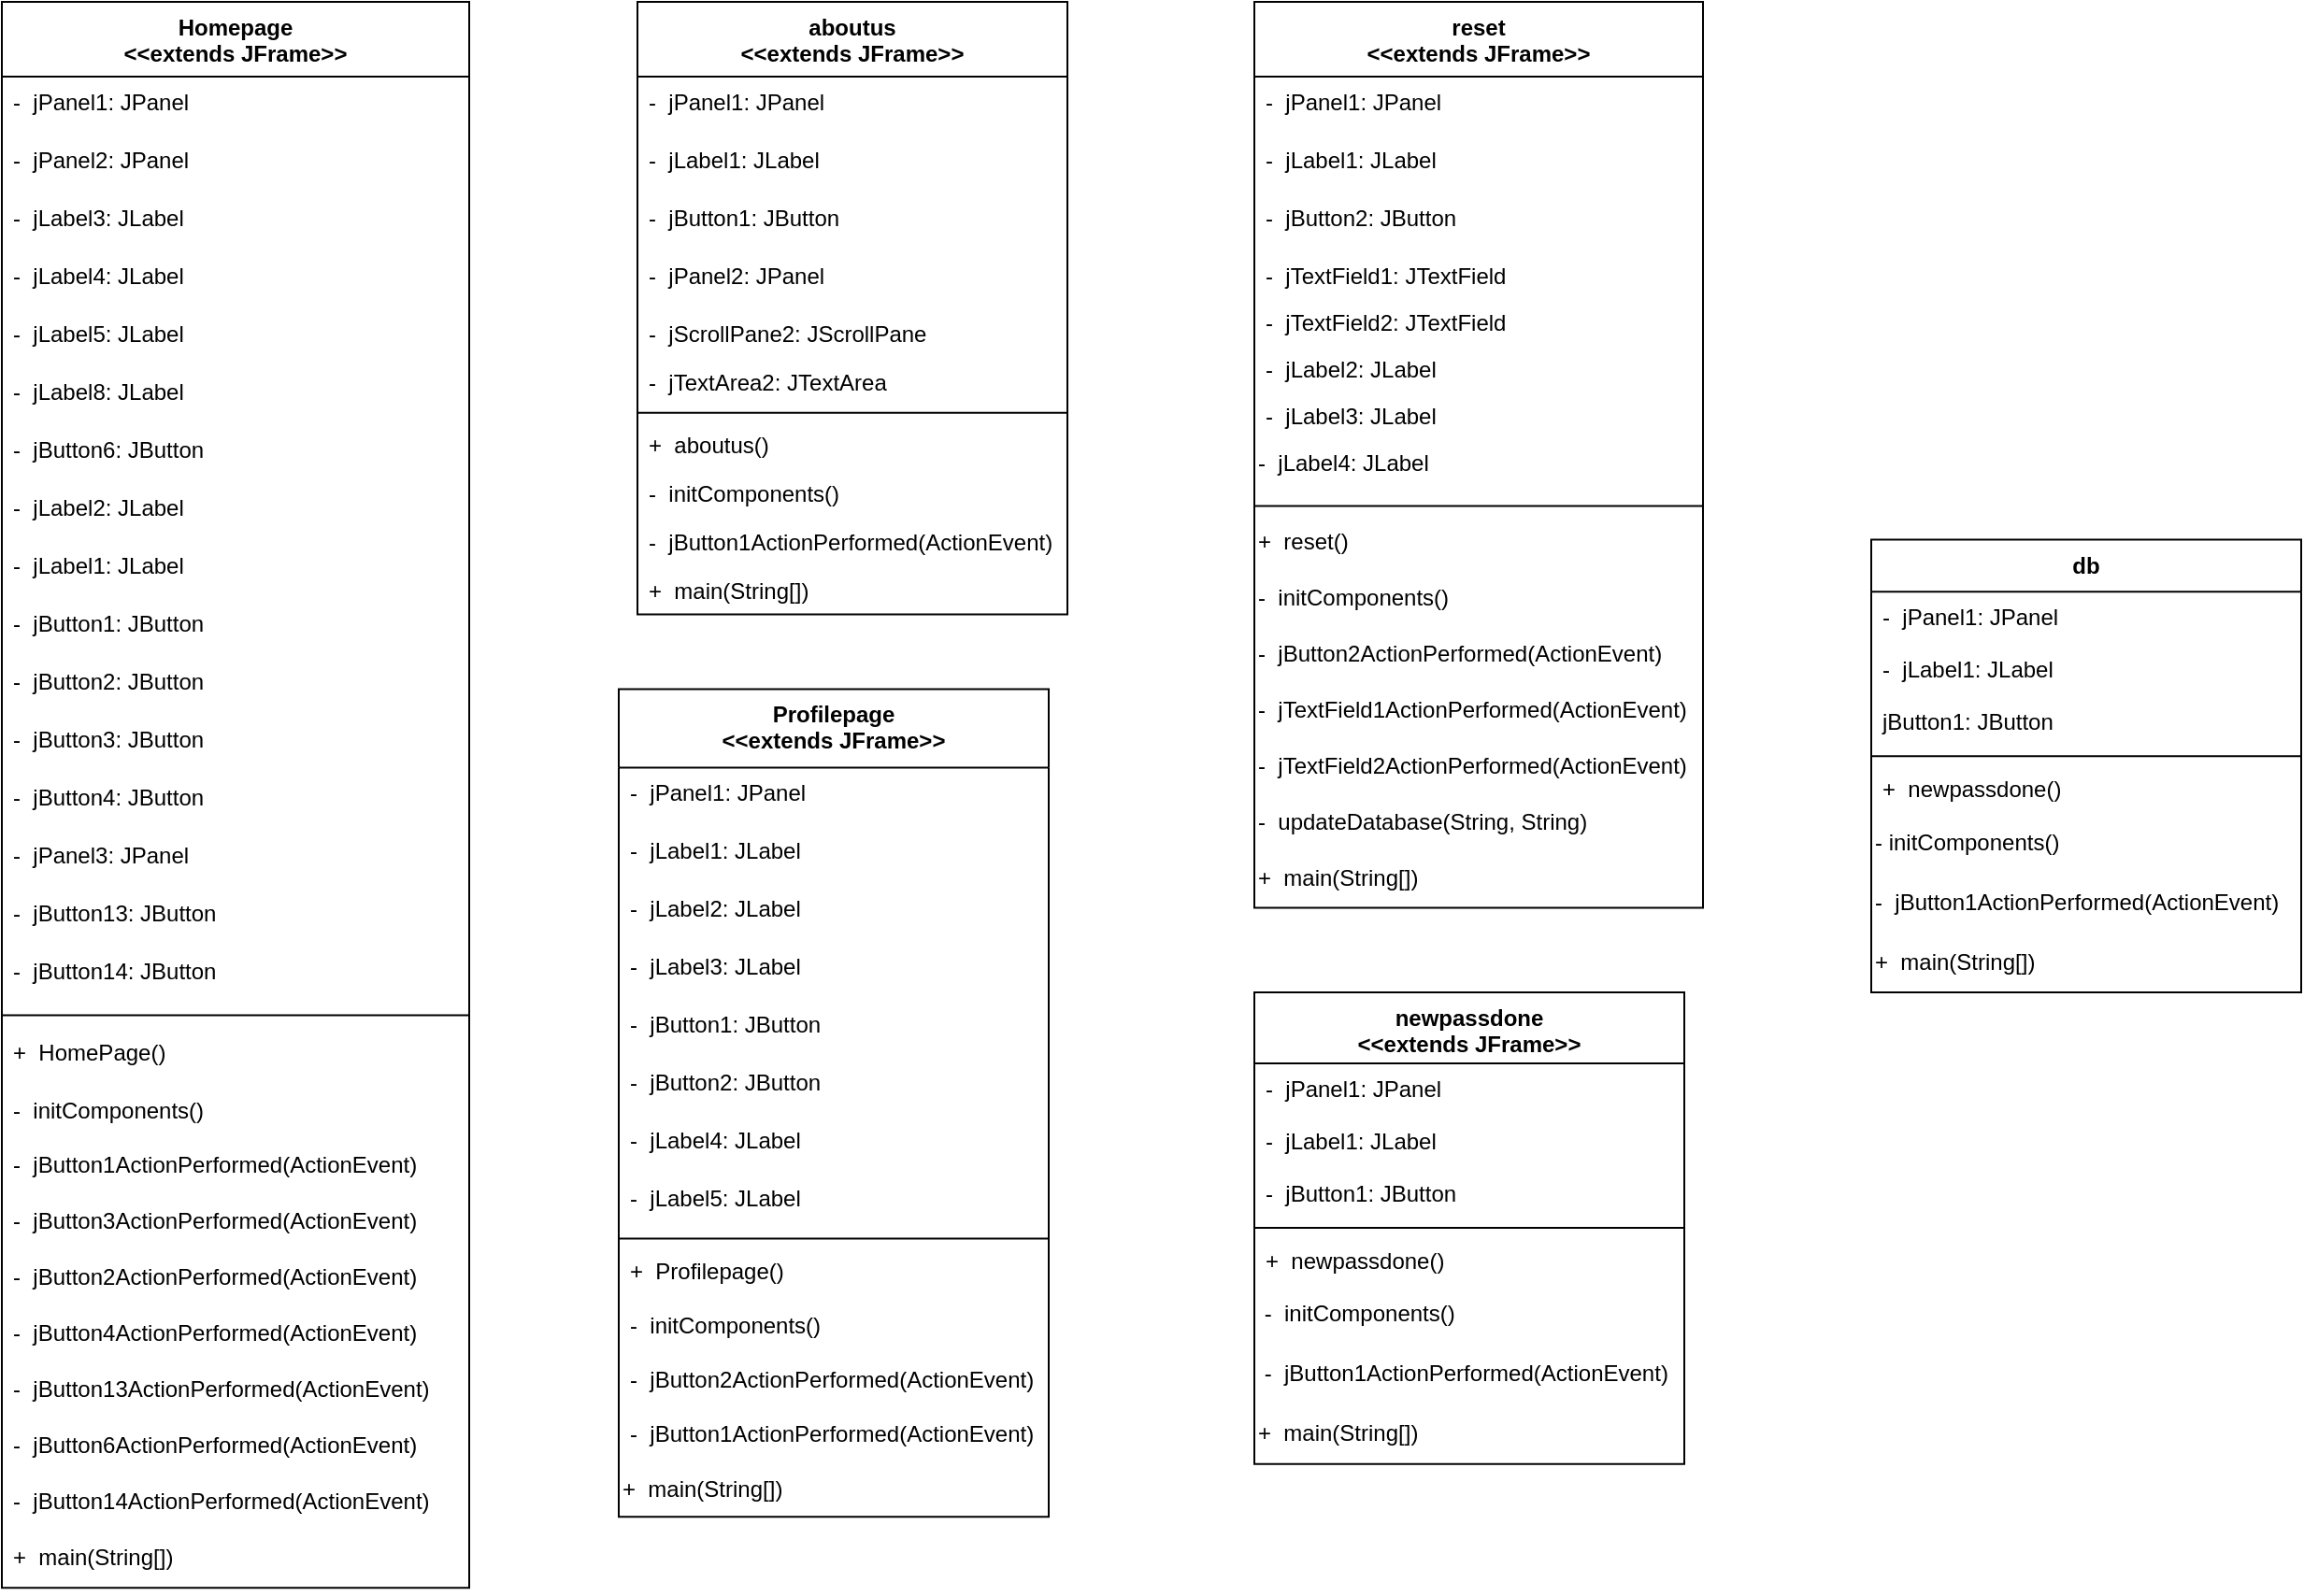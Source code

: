 <mxfile version="24.7.4">
  <diagram name="Page-1" id="XovYSc9VxgBBoyLTzxwy">
    <mxGraphModel dx="3098" dy="2405" grid="1" gridSize="10" guides="1" tooltips="1" connect="1" arrows="1" fold="1" page="1" pageScale="1" pageWidth="850" pageHeight="1100" math="0" shadow="0">
      <root>
        <mxCell id="0" />
        <mxCell id="1" parent="0" />
        <mxCell id="QE4EvPiiiCpDDDPfgIJF-1" value="aboutus&#xa;&lt;&lt;extends JFrame&gt;&gt;&#xa;" style="swimlane;fontStyle=1;align=center;verticalAlign=top;childLayout=stackLayout;horizontal=1;startSize=40;horizontalStack=0;resizeParent=1;resizeParentMax=0;resizeLast=0;collapsible=0;marginBottom=0;" vertex="1" parent="1">
          <mxGeometry x="-390" y="-190" width="230" height="327.74" as="geometry" />
        </mxCell>
        <mxCell id="QE4EvPiiiCpDDDPfgIJF-2" value="-  jPanel1: JPanel" style="text;strokeColor=none;fillColor=none;align=left;verticalAlign=top;spacingLeft=4;spacingRight=4;overflow=hidden;rotatable=0;points=[[0,0.5],[1,0.5]];portConstraint=eastwest;" vertex="1" parent="QE4EvPiiiCpDDDPfgIJF-1">
          <mxGeometry y="40" width="230" height="31" as="geometry" />
        </mxCell>
        <mxCell id="QE4EvPiiiCpDDDPfgIJF-3" value="-  jLabel1: JLabel" style="text;strokeColor=none;fillColor=none;align=left;verticalAlign=top;spacingLeft=4;spacingRight=4;overflow=hidden;rotatable=0;points=[[0,0.5],[1,0.5]];portConstraint=eastwest;" vertex="1" parent="QE4EvPiiiCpDDDPfgIJF-1">
          <mxGeometry y="71" width="230" height="31" as="geometry" />
        </mxCell>
        <mxCell id="QE4EvPiiiCpDDDPfgIJF-4" value="-  jButton1: JButton" style="text;strokeColor=none;fillColor=none;align=left;verticalAlign=top;spacingLeft=4;spacingRight=4;overflow=hidden;rotatable=0;points=[[0,0.5],[1,0.5]];portConstraint=eastwest;" vertex="1" parent="QE4EvPiiiCpDDDPfgIJF-1">
          <mxGeometry y="102" width="230" height="31" as="geometry" />
        </mxCell>
        <mxCell id="QE4EvPiiiCpDDDPfgIJF-5" value="-  jPanel2: JPanel" style="text;strokeColor=none;fillColor=none;align=left;verticalAlign=top;spacingLeft=4;spacingRight=4;overflow=hidden;rotatable=0;points=[[0,0.5],[1,0.5]];portConstraint=eastwest;" vertex="1" parent="QE4EvPiiiCpDDDPfgIJF-1">
          <mxGeometry y="133" width="230" height="31" as="geometry" />
        </mxCell>
        <mxCell id="QE4EvPiiiCpDDDPfgIJF-6" value="-  jScrollPane2: JScrollPane" style="text;strokeColor=none;fillColor=none;align=left;verticalAlign=top;spacingLeft=4;spacingRight=4;overflow=hidden;rotatable=0;points=[[0,0.5],[1,0.5]];portConstraint=eastwest;" vertex="1" parent="QE4EvPiiiCpDDDPfgIJF-1">
          <mxGeometry y="164" width="230" height="26" as="geometry" />
        </mxCell>
        <mxCell id="QE4EvPiiiCpDDDPfgIJF-7" value="-  jTextArea2: JTextArea" style="text;strokeColor=none;fillColor=none;align=left;verticalAlign=top;spacingLeft=4;spacingRight=4;overflow=hidden;rotatable=0;points=[[0,0.5],[1,0.5]];portConstraint=eastwest;" vertex="1" parent="QE4EvPiiiCpDDDPfgIJF-1">
          <mxGeometry y="190" width="230" height="26" as="geometry" />
        </mxCell>
        <mxCell id="QE4EvPiiiCpDDDPfgIJF-8" style="line;strokeWidth=1;fillColor=none;align=left;verticalAlign=middle;spacingTop=-1;spacingLeft=3;spacingRight=3;rotatable=0;labelPosition=right;points=[];portConstraint=eastwest;strokeColor=inherit;" vertex="1" parent="QE4EvPiiiCpDDDPfgIJF-1">
          <mxGeometry y="216" width="230" height="7.74" as="geometry" />
        </mxCell>
        <mxCell id="QE4EvPiiiCpDDDPfgIJF-9" value="+  aboutus()" style="text;strokeColor=none;fillColor=none;align=left;verticalAlign=top;spacingLeft=4;spacingRight=4;overflow=hidden;rotatable=0;points=[[0,0.5],[1,0.5]];portConstraint=eastwest;" vertex="1" parent="QE4EvPiiiCpDDDPfgIJF-1">
          <mxGeometry y="223.74" width="230" height="26" as="geometry" />
        </mxCell>
        <mxCell id="QE4EvPiiiCpDDDPfgIJF-10" value="-  initComponents()" style="text;strokeColor=none;fillColor=none;align=left;verticalAlign=top;spacingLeft=4;spacingRight=4;overflow=hidden;rotatable=0;points=[[0,0.5],[1,0.5]];portConstraint=eastwest;" vertex="1" parent="QE4EvPiiiCpDDDPfgIJF-1">
          <mxGeometry y="249.74" width="230" height="26" as="geometry" />
        </mxCell>
        <mxCell id="QE4EvPiiiCpDDDPfgIJF-11" value="-  jButton1ActionPerformed(ActionEvent)" style="text;strokeColor=none;fillColor=none;align=left;verticalAlign=top;spacingLeft=4;spacingRight=4;overflow=hidden;rotatable=0;points=[[0,0.5],[1,0.5]];portConstraint=eastwest;" vertex="1" parent="QE4EvPiiiCpDDDPfgIJF-1">
          <mxGeometry y="275.74" width="230" height="26" as="geometry" />
        </mxCell>
        <mxCell id="QE4EvPiiiCpDDDPfgIJF-12" value="+  main(String[])" style="text;strokeColor=none;fillColor=none;align=left;verticalAlign=top;spacingLeft=4;spacingRight=4;overflow=hidden;rotatable=0;points=[[0,0.5],[1,0.5]];portConstraint=eastwest;" vertex="1" parent="QE4EvPiiiCpDDDPfgIJF-1">
          <mxGeometry y="301.74" width="230" height="26" as="geometry" />
        </mxCell>
        <mxCell id="QE4EvPiiiCpDDDPfgIJF-13" value="Homepage&#xa;&lt;&lt;extends JFrame&gt;&gt;&#xa;" style="swimlane;fontStyle=1;align=center;verticalAlign=top;childLayout=stackLayout;horizontal=1;startSize=40;horizontalStack=0;resizeParent=1;resizeParentMax=0;resizeLast=0;collapsible=0;marginBottom=0;" vertex="1" parent="1">
          <mxGeometry x="-730" y="-190" width="250" height="848.6" as="geometry" />
        </mxCell>
        <mxCell id="QE4EvPiiiCpDDDPfgIJF-14" value="-  jPanel1: JPanel" style="text;strokeColor=none;fillColor=none;align=left;verticalAlign=top;spacingLeft=4;spacingRight=4;overflow=hidden;rotatable=0;points=[[0,0.5],[1,0.5]];portConstraint=eastwest;" vertex="1" parent="QE4EvPiiiCpDDDPfgIJF-13">
          <mxGeometry y="40" width="250" height="31" as="geometry" />
        </mxCell>
        <mxCell id="QE4EvPiiiCpDDDPfgIJF-15" value="-  jPanel2: JPanel" style="text;strokeColor=none;fillColor=none;align=left;verticalAlign=top;spacingLeft=4;spacingRight=4;overflow=hidden;rotatable=0;points=[[0,0.5],[1,0.5]];portConstraint=eastwest;" vertex="1" parent="QE4EvPiiiCpDDDPfgIJF-13">
          <mxGeometry y="71" width="250" height="31" as="geometry" />
        </mxCell>
        <mxCell id="QE4EvPiiiCpDDDPfgIJF-16" value="-  jLabel3: JLabel" style="text;strokeColor=none;fillColor=none;align=left;verticalAlign=top;spacingLeft=4;spacingRight=4;overflow=hidden;rotatable=0;points=[[0,0.5],[1,0.5]];portConstraint=eastwest;" vertex="1" parent="QE4EvPiiiCpDDDPfgIJF-13">
          <mxGeometry y="102" width="250" height="31" as="geometry" />
        </mxCell>
        <mxCell id="QE4EvPiiiCpDDDPfgIJF-17" value="-  jLabel4: JLabel" style="text;strokeColor=none;fillColor=none;align=left;verticalAlign=top;spacingLeft=4;spacingRight=4;overflow=hidden;rotatable=0;points=[[0,0.5],[1,0.5]];portConstraint=eastwest;" vertex="1" parent="QE4EvPiiiCpDDDPfgIJF-13">
          <mxGeometry y="133" width="250" height="31" as="geometry" />
        </mxCell>
        <mxCell id="QE4EvPiiiCpDDDPfgIJF-18" value="-  jLabel5: JLabel" style="text;strokeColor=none;fillColor=none;align=left;verticalAlign=top;spacingLeft=4;spacingRight=4;overflow=hidden;rotatable=0;points=[[0,0.5],[1,0.5]];portConstraint=eastwest;" vertex="1" parent="QE4EvPiiiCpDDDPfgIJF-13">
          <mxGeometry y="164" width="250" height="31" as="geometry" />
        </mxCell>
        <mxCell id="QE4EvPiiiCpDDDPfgIJF-19" value="-  jLabel8: JLabel" style="text;strokeColor=none;fillColor=none;align=left;verticalAlign=top;spacingLeft=4;spacingRight=4;overflow=hidden;rotatable=0;points=[[0,0.5],[1,0.5]];portConstraint=eastwest;" vertex="1" parent="QE4EvPiiiCpDDDPfgIJF-13">
          <mxGeometry y="195" width="250" height="31" as="geometry" />
        </mxCell>
        <mxCell id="QE4EvPiiiCpDDDPfgIJF-20" value="-  jButton6: JButton" style="text;strokeColor=none;fillColor=none;align=left;verticalAlign=top;spacingLeft=4;spacingRight=4;overflow=hidden;rotatable=0;points=[[0,0.5],[1,0.5]];portConstraint=eastwest;" vertex="1" parent="QE4EvPiiiCpDDDPfgIJF-13">
          <mxGeometry y="226" width="250" height="31" as="geometry" />
        </mxCell>
        <mxCell id="QE4EvPiiiCpDDDPfgIJF-21" value="-  jLabel2: JLabel" style="text;strokeColor=none;fillColor=none;align=left;verticalAlign=top;spacingLeft=4;spacingRight=4;overflow=hidden;rotatable=0;points=[[0,0.5],[1,0.5]];portConstraint=eastwest;" vertex="1" parent="QE4EvPiiiCpDDDPfgIJF-13">
          <mxGeometry y="257" width="250" height="31" as="geometry" />
        </mxCell>
        <mxCell id="QE4EvPiiiCpDDDPfgIJF-22" value="-  jLabel1: JLabel" style="text;strokeColor=none;fillColor=none;align=left;verticalAlign=top;spacingLeft=4;spacingRight=4;overflow=hidden;rotatable=0;points=[[0,0.5],[1,0.5]];portConstraint=eastwest;" vertex="1" parent="QE4EvPiiiCpDDDPfgIJF-13">
          <mxGeometry y="288" width="250" height="31" as="geometry" />
        </mxCell>
        <mxCell id="QE4EvPiiiCpDDDPfgIJF-23" value="-  jButton1: JButton" style="text;strokeColor=none;fillColor=none;align=left;verticalAlign=top;spacingLeft=4;spacingRight=4;overflow=hidden;rotatable=0;points=[[0,0.5],[1,0.5]];portConstraint=eastwest;" vertex="1" parent="QE4EvPiiiCpDDDPfgIJF-13">
          <mxGeometry y="319" width="250" height="31" as="geometry" />
        </mxCell>
        <mxCell id="QE4EvPiiiCpDDDPfgIJF-24" value="-  jButton2: JButton" style="text;strokeColor=none;fillColor=none;align=left;verticalAlign=top;spacingLeft=4;spacingRight=4;overflow=hidden;rotatable=0;points=[[0,0.5],[1,0.5]];portConstraint=eastwest;" vertex="1" parent="QE4EvPiiiCpDDDPfgIJF-13">
          <mxGeometry y="350" width="250" height="31" as="geometry" />
        </mxCell>
        <mxCell id="QE4EvPiiiCpDDDPfgIJF-25" value="-  jButton3: JButton" style="text;strokeColor=none;fillColor=none;align=left;verticalAlign=top;spacingLeft=4;spacingRight=4;overflow=hidden;rotatable=0;points=[[0,0.5],[1,0.5]];portConstraint=eastwest;" vertex="1" parent="QE4EvPiiiCpDDDPfgIJF-13">
          <mxGeometry y="381" width="250" height="31" as="geometry" />
        </mxCell>
        <mxCell id="QE4EvPiiiCpDDDPfgIJF-26" value="-  jButton4: JButton" style="text;strokeColor=none;fillColor=none;align=left;verticalAlign=top;spacingLeft=4;spacingRight=4;overflow=hidden;rotatable=0;points=[[0,0.5],[1,0.5]];portConstraint=eastwest;" vertex="1" parent="QE4EvPiiiCpDDDPfgIJF-13">
          <mxGeometry y="412" width="250" height="31" as="geometry" />
        </mxCell>
        <mxCell id="QE4EvPiiiCpDDDPfgIJF-27" value="-  jPanel3: JPanel" style="text;strokeColor=none;fillColor=none;align=left;verticalAlign=top;spacingLeft=4;spacingRight=4;overflow=hidden;rotatable=0;points=[[0,0.5],[1,0.5]];portConstraint=eastwest;" vertex="1" parent="QE4EvPiiiCpDDDPfgIJF-13">
          <mxGeometry y="443" width="250" height="31" as="geometry" />
        </mxCell>
        <mxCell id="QE4EvPiiiCpDDDPfgIJF-28" value="-  jButton13: JButton" style="text;strokeColor=none;fillColor=none;align=left;verticalAlign=top;spacingLeft=4;spacingRight=4;overflow=hidden;rotatable=0;points=[[0,0.5],[1,0.5]];portConstraint=eastwest;" vertex="1" parent="QE4EvPiiiCpDDDPfgIJF-13">
          <mxGeometry y="474" width="250" height="31" as="geometry" />
        </mxCell>
        <mxCell id="QE4EvPiiiCpDDDPfgIJF-29" value="-  jButton14: JButton" style="text;strokeColor=none;fillColor=none;align=left;verticalAlign=top;spacingLeft=4;spacingRight=4;overflow=hidden;rotatable=0;points=[[0,0.5],[1,0.5]];portConstraint=eastwest;" vertex="1" parent="QE4EvPiiiCpDDDPfgIJF-13">
          <mxGeometry y="505" width="250" height="31" as="geometry" />
        </mxCell>
        <mxCell id="QE4EvPiiiCpDDDPfgIJF-30" style="line;strokeWidth=1;fillColor=none;align=left;verticalAlign=middle;spacingTop=-1;spacingLeft=3;spacingRight=3;rotatable=0;labelPosition=right;points=[];portConstraint=eastwest;strokeColor=inherit;" vertex="1" parent="QE4EvPiiiCpDDDPfgIJF-13">
          <mxGeometry y="536" width="250" height="12.6" as="geometry" />
        </mxCell>
        <mxCell id="QE4EvPiiiCpDDDPfgIJF-31" value="+  HomePage()" style="text;strokeColor=none;fillColor=none;align=left;verticalAlign=top;spacingLeft=4;spacingRight=4;overflow=hidden;rotatable=0;points=[[0,0.5],[1,0.5]];portConstraint=eastwest;" vertex="1" parent="QE4EvPiiiCpDDDPfgIJF-13">
          <mxGeometry y="548.6" width="250" height="31" as="geometry" />
        </mxCell>
        <mxCell id="QE4EvPiiiCpDDDPfgIJF-32" value="-  initComponents()" style="text;strokeColor=none;fillColor=none;align=left;verticalAlign=top;spacingLeft=4;spacingRight=4;overflow=hidden;rotatable=0;points=[[0,0.5],[1,0.5]];portConstraint=eastwest;" vertex="1" parent="QE4EvPiiiCpDDDPfgIJF-13">
          <mxGeometry y="579.6" width="250" height="29" as="geometry" />
        </mxCell>
        <mxCell id="QE4EvPiiiCpDDDPfgIJF-33" value="-  jButton1ActionPerformed(ActionEvent)" style="text;strokeColor=none;fillColor=none;align=left;verticalAlign=top;spacingLeft=4;spacingRight=4;overflow=hidden;rotatable=0;points=[[0,0.5],[1,0.5]];portConstraint=eastwest;" vertex="1" parent="QE4EvPiiiCpDDDPfgIJF-13">
          <mxGeometry y="608.6" width="250" height="30" as="geometry" />
        </mxCell>
        <mxCell id="QE4EvPiiiCpDDDPfgIJF-34" value="-  jButton3ActionPerformed(ActionEvent)" style="text;strokeColor=none;fillColor=none;align=left;verticalAlign=top;spacingLeft=4;spacingRight=4;overflow=hidden;rotatable=0;points=[[0,0.5],[1,0.5]];portConstraint=eastwest;" vertex="1" parent="QE4EvPiiiCpDDDPfgIJF-13">
          <mxGeometry y="638.6" width="250" height="30" as="geometry" />
        </mxCell>
        <mxCell id="QE4EvPiiiCpDDDPfgIJF-35" value="-  jButton2ActionPerformed(ActionEvent)" style="text;strokeColor=none;fillColor=none;align=left;verticalAlign=top;spacingLeft=4;spacingRight=4;overflow=hidden;rotatable=0;points=[[0,0.5],[1,0.5]];portConstraint=eastwest;" vertex="1" parent="QE4EvPiiiCpDDDPfgIJF-13">
          <mxGeometry y="668.6" width="250" height="30" as="geometry" />
        </mxCell>
        <mxCell id="QE4EvPiiiCpDDDPfgIJF-36" value="-  jButton4ActionPerformed(ActionEvent)" style="text;strokeColor=none;fillColor=none;align=left;verticalAlign=top;spacingLeft=4;spacingRight=4;overflow=hidden;rotatable=0;points=[[0,0.5],[1,0.5]];portConstraint=eastwest;" vertex="1" parent="QE4EvPiiiCpDDDPfgIJF-13">
          <mxGeometry y="698.6" width="250" height="30" as="geometry" />
        </mxCell>
        <mxCell id="QE4EvPiiiCpDDDPfgIJF-37" value="-  jButton13ActionPerformed(ActionEvent)" style="text;strokeColor=none;fillColor=none;align=left;verticalAlign=top;spacingLeft=4;spacingRight=4;overflow=hidden;rotatable=0;points=[[0,0.5],[1,0.5]];portConstraint=eastwest;" vertex="1" parent="QE4EvPiiiCpDDDPfgIJF-13">
          <mxGeometry y="728.6" width="250" height="30" as="geometry" />
        </mxCell>
        <mxCell id="QE4EvPiiiCpDDDPfgIJF-38" value="-  jButton6ActionPerformed(ActionEvent)" style="text;strokeColor=none;fillColor=none;align=left;verticalAlign=top;spacingLeft=4;spacingRight=4;overflow=hidden;rotatable=0;points=[[0,0.5],[1,0.5]];portConstraint=eastwest;" vertex="1" parent="QE4EvPiiiCpDDDPfgIJF-13">
          <mxGeometry y="758.6" width="250" height="30" as="geometry" />
        </mxCell>
        <mxCell id="QE4EvPiiiCpDDDPfgIJF-39" value="-  jButton14ActionPerformed(ActionEvent)" style="text;strokeColor=none;fillColor=none;align=left;verticalAlign=top;spacingLeft=4;spacingRight=4;overflow=hidden;rotatable=0;points=[[0,0.5],[1,0.5]];portConstraint=eastwest;" vertex="1" parent="QE4EvPiiiCpDDDPfgIJF-13">
          <mxGeometry y="788.6" width="250" height="30" as="geometry" />
        </mxCell>
        <mxCell id="QE4EvPiiiCpDDDPfgIJF-40" value="+  main(String[])" style="text;strokeColor=none;fillColor=none;align=left;verticalAlign=top;spacingLeft=4;spacingRight=4;overflow=hidden;rotatable=0;points=[[0,0.5],[1,0.5]];portConstraint=eastwest;" vertex="1" parent="QE4EvPiiiCpDDDPfgIJF-13">
          <mxGeometry y="818.6" width="250" height="30" as="geometry" />
        </mxCell>
        <mxCell id="QE4EvPiiiCpDDDPfgIJF-41" value="Profilepage&#xa;&lt;&lt;extends JFrame&gt;&gt;&#xa;&#xa;" style="swimlane;fontStyle=1;align=center;verticalAlign=top;childLayout=stackLayout;horizontal=1;startSize=42;horizontalStack=0;resizeParent=1;resizeParentMax=0;resizeLast=0;collapsible=0;marginBottom=0;" vertex="1" parent="1">
          <mxGeometry x="-400" y="177.74" width="230" height="442.85" as="geometry" />
        </mxCell>
        <mxCell id="QE4EvPiiiCpDDDPfgIJF-42" value="-  jPanel1: JPanel" style="text;strokeColor=none;fillColor=none;align=left;verticalAlign=top;spacingLeft=4;spacingRight=4;overflow=hidden;rotatable=0;points=[[0,0.5],[1,0.5]];portConstraint=eastwest;" vertex="1" parent="QE4EvPiiiCpDDDPfgIJF-41">
          <mxGeometry y="42" width="230" height="31" as="geometry" />
        </mxCell>
        <mxCell id="QE4EvPiiiCpDDDPfgIJF-43" value="-  jLabel1: JLabel" style="text;strokeColor=none;fillColor=none;align=left;verticalAlign=top;spacingLeft=4;spacingRight=4;overflow=hidden;rotatable=0;points=[[0,0.5],[1,0.5]];portConstraint=eastwest;" vertex="1" parent="QE4EvPiiiCpDDDPfgIJF-41">
          <mxGeometry y="73" width="230" height="31" as="geometry" />
        </mxCell>
        <mxCell id="QE4EvPiiiCpDDDPfgIJF-44" value="-  jLabel2: JLabel" style="text;strokeColor=none;fillColor=none;align=left;verticalAlign=top;spacingLeft=4;spacingRight=4;overflow=hidden;rotatable=0;points=[[0,0.5],[1,0.5]];portConstraint=eastwest;" vertex="1" parent="QE4EvPiiiCpDDDPfgIJF-41">
          <mxGeometry y="104" width="230" height="31" as="geometry" />
        </mxCell>
        <mxCell id="QE4EvPiiiCpDDDPfgIJF-45" value="-  jLabel3: JLabel" style="text;strokeColor=none;fillColor=none;align=left;verticalAlign=top;spacingLeft=4;spacingRight=4;overflow=hidden;rotatable=0;points=[[0,0.5],[1,0.5]];portConstraint=eastwest;" vertex="1" parent="QE4EvPiiiCpDDDPfgIJF-41">
          <mxGeometry y="135" width="230" height="31" as="geometry" />
        </mxCell>
        <mxCell id="QE4EvPiiiCpDDDPfgIJF-46" value="-  jButton1: JButton" style="text;strokeColor=none;fillColor=none;align=left;verticalAlign=top;spacingLeft=4;spacingRight=4;overflow=hidden;rotatable=0;points=[[0,0.5],[1,0.5]];portConstraint=eastwest;" vertex="1" parent="QE4EvPiiiCpDDDPfgIJF-41">
          <mxGeometry y="166" width="230" height="31" as="geometry" />
        </mxCell>
        <mxCell id="QE4EvPiiiCpDDDPfgIJF-47" value="-  jButton2: JButton" style="text;strokeColor=none;fillColor=none;align=left;verticalAlign=top;spacingLeft=4;spacingRight=4;overflow=hidden;rotatable=0;points=[[0,0.5],[1,0.5]];portConstraint=eastwest;" vertex="1" parent="QE4EvPiiiCpDDDPfgIJF-41">
          <mxGeometry y="197" width="230" height="31" as="geometry" />
        </mxCell>
        <mxCell id="QE4EvPiiiCpDDDPfgIJF-48" value="-  jLabel4: JLabel" style="text;strokeColor=none;fillColor=none;align=left;verticalAlign=top;spacingLeft=4;spacingRight=4;overflow=hidden;rotatable=0;points=[[0,0.5],[1,0.5]];portConstraint=eastwest;" vertex="1" parent="QE4EvPiiiCpDDDPfgIJF-41">
          <mxGeometry y="228" width="230" height="31" as="geometry" />
        </mxCell>
        <mxCell id="QE4EvPiiiCpDDDPfgIJF-49" value="-  jLabel5: JLabel" style="text;strokeColor=none;fillColor=none;align=left;verticalAlign=top;spacingLeft=4;spacingRight=4;overflow=hidden;rotatable=0;points=[[0,0.5],[1,0.5]];portConstraint=eastwest;" vertex="1" parent="QE4EvPiiiCpDDDPfgIJF-41">
          <mxGeometry y="259" width="230" height="31" as="geometry" />
        </mxCell>
        <mxCell id="QE4EvPiiiCpDDDPfgIJF-50" style="line;strokeWidth=1;fillColor=none;align=left;verticalAlign=middle;spacingTop=-1;spacingLeft=3;spacingRight=3;rotatable=0;labelPosition=right;points=[];portConstraint=eastwest;strokeColor=inherit;" vertex="1" parent="QE4EvPiiiCpDDDPfgIJF-41">
          <mxGeometry y="290" width="230" height="8" as="geometry" />
        </mxCell>
        <mxCell id="QE4EvPiiiCpDDDPfgIJF-51" value="+  Profilepage()" style="text;strokeColor=none;fillColor=none;align=left;verticalAlign=top;spacingLeft=4;spacingRight=4;overflow=hidden;rotatable=0;points=[[0,0.5],[1,0.5]];portConstraint=eastwest;" vertex="1" parent="QE4EvPiiiCpDDDPfgIJF-41">
          <mxGeometry y="298" width="230" height="29" as="geometry" />
        </mxCell>
        <mxCell id="QE4EvPiiiCpDDDPfgIJF-52" value="-  initComponents()" style="text;strokeColor=none;fillColor=none;align=left;verticalAlign=top;spacingLeft=4;spacingRight=4;overflow=hidden;rotatable=0;points=[[0,0.5],[1,0.5]];portConstraint=eastwest;" vertex="1" parent="QE4EvPiiiCpDDDPfgIJF-41">
          <mxGeometry y="327" width="230" height="29" as="geometry" />
        </mxCell>
        <mxCell id="QE4EvPiiiCpDDDPfgIJF-53" value="-  jButton2ActionPerformed(ActionEvent)" style="text;strokeColor=none;fillColor=none;align=left;verticalAlign=top;spacingLeft=4;spacingRight=4;overflow=hidden;rotatable=0;points=[[0,0.5],[1,0.5]];portConstraint=eastwest;" vertex="1" parent="QE4EvPiiiCpDDDPfgIJF-41">
          <mxGeometry y="356" width="230" height="29" as="geometry" />
        </mxCell>
        <mxCell id="QE4EvPiiiCpDDDPfgIJF-54" value="-  jButton1ActionPerformed(ActionEvent)" style="text;strokeColor=none;fillColor=none;align=left;verticalAlign=top;spacingLeft=4;spacingRight=4;overflow=hidden;rotatable=0;points=[[0,0.5],[1,0.5]];portConstraint=eastwest;" vertex="1" parent="QE4EvPiiiCpDDDPfgIJF-41">
          <mxGeometry y="385" width="230" height="29" as="geometry" />
        </mxCell>
        <mxCell id="QE4EvPiiiCpDDDPfgIJF-55" value="+&amp;nbsp; main(String[])" style="text;whiteSpace=wrap;html=1;" vertex="1" parent="QE4EvPiiiCpDDDPfgIJF-41">
          <mxGeometry y="414" width="230" height="28.85" as="geometry" />
        </mxCell>
        <mxCell id="QE4EvPiiiCpDDDPfgIJF-56" value="newpassdone&#xa;&lt;&lt;extends JFrame&gt;&gt;&#xa;" style="swimlane;fontStyle=1;align=center;verticalAlign=top;childLayout=stackLayout;horizontal=1;startSize=38;horizontalStack=0;resizeParent=1;resizeParentMax=0;resizeLast=0;collapsible=0;marginBottom=0;" vertex="1" parent="1">
          <mxGeometry x="-60" y="340.0" width="230" height="252.4" as="geometry" />
        </mxCell>
        <mxCell id="QE4EvPiiiCpDDDPfgIJF-57" value="-  jPanel1: JPanel" style="text;strokeColor=none;fillColor=none;align=left;verticalAlign=top;spacingLeft=4;spacingRight=4;overflow=hidden;rotatable=0;points=[[0,0.5],[1,0.5]];portConstraint=eastwest;" vertex="1" parent="QE4EvPiiiCpDDDPfgIJF-56">
          <mxGeometry y="38" width="230" height="28" as="geometry" />
        </mxCell>
        <mxCell id="QE4EvPiiiCpDDDPfgIJF-58" value="-  jLabel1: JLabel" style="text;strokeColor=none;fillColor=none;align=left;verticalAlign=top;spacingLeft=4;spacingRight=4;overflow=hidden;rotatable=0;points=[[0,0.5],[1,0.5]];portConstraint=eastwest;" vertex="1" parent="QE4EvPiiiCpDDDPfgIJF-56">
          <mxGeometry y="66" width="230" height="28" as="geometry" />
        </mxCell>
        <mxCell id="QE4EvPiiiCpDDDPfgIJF-59" value="-  jButton1: JButton" style="text;strokeColor=none;fillColor=none;align=left;verticalAlign=top;spacingLeft=4;spacingRight=4;overflow=hidden;rotatable=0;points=[[0,0.5],[1,0.5]];portConstraint=eastwest;" vertex="1" parent="QE4EvPiiiCpDDDPfgIJF-56">
          <mxGeometry y="94" width="230" height="28" as="geometry" />
        </mxCell>
        <mxCell id="QE4EvPiiiCpDDDPfgIJF-60" style="line;strokeWidth=1;fillColor=none;align=left;verticalAlign=middle;spacingTop=-1;spacingLeft=3;spacingRight=3;rotatable=0;labelPosition=right;points=[];portConstraint=eastwest;strokeColor=inherit;" vertex="1" parent="QE4EvPiiiCpDDDPfgIJF-56">
          <mxGeometry y="122" width="230" height="8" as="geometry" />
        </mxCell>
        <mxCell id="QE4EvPiiiCpDDDPfgIJF-61" value="+  newpassdone()" style="text;strokeColor=none;fillColor=none;align=left;verticalAlign=top;spacingLeft=4;spacingRight=4;overflow=hidden;rotatable=0;points=[[0,0.5],[1,0.5]];portConstraint=eastwest;" vertex="1" parent="QE4EvPiiiCpDDDPfgIJF-56">
          <mxGeometry y="130" width="230" height="28" as="geometry" />
        </mxCell>
        <mxCell id="QE4EvPiiiCpDDDPfgIJF-62" value="&amp;nbsp;-&amp;nbsp; initComponents()" style="text;whiteSpace=wrap;html=1;" vertex="1" parent="QE4EvPiiiCpDDDPfgIJF-56">
          <mxGeometry y="158" width="230" height="32.2" as="geometry" />
        </mxCell>
        <mxCell id="QE4EvPiiiCpDDDPfgIJF-63" value="&amp;nbsp;-&amp;nbsp; jButton1ActionPerformed(ActionEvent)" style="text;whiteSpace=wrap;html=1;" vertex="1" parent="QE4EvPiiiCpDDDPfgIJF-56">
          <mxGeometry y="190.2" width="230" height="32.2" as="geometry" />
        </mxCell>
        <mxCell id="QE4EvPiiiCpDDDPfgIJF-64" value="+&amp;nbsp; main(String[])" style="text;whiteSpace=wrap;html=1;" vertex="1" parent="QE4EvPiiiCpDDDPfgIJF-56">
          <mxGeometry y="222.4" width="230" height="30" as="geometry" />
        </mxCell>
        <mxCell id="QE4EvPiiiCpDDDPfgIJF-65" value="reset&#xa;&lt;&lt;extends JFrame&gt;&gt;&#xa;" style="swimlane;fontStyle=1;align=center;verticalAlign=top;childLayout=stackLayout;horizontal=1;startSize=40;horizontalStack=0;resizeParent=1;resizeParentMax=0;resizeLast=0;collapsible=0;marginBottom=0;" vertex="1" parent="1">
          <mxGeometry x="-60" y="-190" width="240" height="484.73" as="geometry" />
        </mxCell>
        <mxCell id="QE4EvPiiiCpDDDPfgIJF-66" value="-  jPanel1: JPanel" style="text;strokeColor=none;fillColor=none;align=left;verticalAlign=top;spacingLeft=4;spacingRight=4;overflow=hidden;rotatable=0;points=[[0,0.5],[1,0.5]];portConstraint=eastwest;" vertex="1" parent="QE4EvPiiiCpDDDPfgIJF-65">
          <mxGeometry y="40" width="240" height="31" as="geometry" />
        </mxCell>
        <mxCell id="QE4EvPiiiCpDDDPfgIJF-67" value="-  jLabel1: JLabel" style="text;strokeColor=none;fillColor=none;align=left;verticalAlign=top;spacingLeft=4;spacingRight=4;overflow=hidden;rotatable=0;points=[[0,0.5],[1,0.5]];portConstraint=eastwest;" vertex="1" parent="QE4EvPiiiCpDDDPfgIJF-65">
          <mxGeometry y="71" width="240" height="31" as="geometry" />
        </mxCell>
        <mxCell id="QE4EvPiiiCpDDDPfgIJF-68" value="-  jButton2: JButton" style="text;strokeColor=none;fillColor=none;align=left;verticalAlign=top;spacingLeft=4;spacingRight=4;overflow=hidden;rotatable=0;points=[[0,0.5],[1,0.5]];portConstraint=eastwest;" vertex="1" parent="QE4EvPiiiCpDDDPfgIJF-65">
          <mxGeometry y="102" width="240" height="31" as="geometry" />
        </mxCell>
        <mxCell id="QE4EvPiiiCpDDDPfgIJF-69" value="-  jTextField1: JTextField" style="text;strokeColor=none;fillColor=none;align=left;verticalAlign=top;spacingLeft=4;spacingRight=4;overflow=hidden;rotatable=0;points=[[0,0.5],[1,0.5]];portConstraint=eastwest;" vertex="1" parent="QE4EvPiiiCpDDDPfgIJF-65">
          <mxGeometry y="133" width="240" height="25" as="geometry" />
        </mxCell>
        <mxCell id="QE4EvPiiiCpDDDPfgIJF-70" value="-  jTextField2: JTextField" style="text;strokeColor=none;fillColor=none;align=left;verticalAlign=top;spacingLeft=4;spacingRight=4;overflow=hidden;rotatable=0;points=[[0,0.5],[1,0.5]];portConstraint=eastwest;" vertex="1" parent="QE4EvPiiiCpDDDPfgIJF-65">
          <mxGeometry y="158" width="240" height="25" as="geometry" />
        </mxCell>
        <mxCell id="QE4EvPiiiCpDDDPfgIJF-71" value="-  jLabel2: JLabel" style="text;strokeColor=none;fillColor=none;align=left;verticalAlign=top;spacingLeft=4;spacingRight=4;overflow=hidden;rotatable=0;points=[[0,0.5],[1,0.5]];portConstraint=eastwest;" vertex="1" parent="QE4EvPiiiCpDDDPfgIJF-65">
          <mxGeometry y="183" width="240" height="25" as="geometry" />
        </mxCell>
        <mxCell id="QE4EvPiiiCpDDDPfgIJF-72" value="-  jLabel3: JLabel" style="text;strokeColor=none;fillColor=none;align=left;verticalAlign=top;spacingLeft=4;spacingRight=4;overflow=hidden;rotatable=0;points=[[0,0.5],[1,0.5]];portConstraint=eastwest;" vertex="1" parent="QE4EvPiiiCpDDDPfgIJF-65">
          <mxGeometry y="208" width="240" height="25" as="geometry" />
        </mxCell>
        <mxCell id="QE4EvPiiiCpDDDPfgIJF-73" value="-&amp;nbsp; jLabel4: JLabel" style="text;whiteSpace=wrap;html=1;" vertex="1" parent="QE4EvPiiiCpDDDPfgIJF-65">
          <mxGeometry y="233" width="240" height="31.73" as="geometry" />
        </mxCell>
        <mxCell id="QE4EvPiiiCpDDDPfgIJF-74" style="line;strokeWidth=1;fillColor=none;align=left;verticalAlign=middle;spacingTop=-1;spacingLeft=3;spacingRight=3;rotatable=0;labelPosition=right;points=[];portConstraint=eastwest;strokeColor=inherit;" vertex="1" parent="QE4EvPiiiCpDDDPfgIJF-65">
          <mxGeometry y="264.73" width="240" height="10" as="geometry" />
        </mxCell>
        <mxCell id="QE4EvPiiiCpDDDPfgIJF-75" value="+&amp;nbsp; reset()" style="text;whiteSpace=wrap;html=1;" vertex="1" parent="QE4EvPiiiCpDDDPfgIJF-65">
          <mxGeometry y="274.73" width="240" height="30" as="geometry" />
        </mxCell>
        <mxCell id="QE4EvPiiiCpDDDPfgIJF-76" value="-&amp;nbsp; initComponents()" style="text;whiteSpace=wrap;html=1;" vertex="1" parent="QE4EvPiiiCpDDDPfgIJF-65">
          <mxGeometry y="304.73" width="240" height="30" as="geometry" />
        </mxCell>
        <mxCell id="QE4EvPiiiCpDDDPfgIJF-77" value="-&amp;nbsp; jButton2ActionPerformed(ActionEvent)" style="text;whiteSpace=wrap;html=1;" vertex="1" parent="QE4EvPiiiCpDDDPfgIJF-65">
          <mxGeometry y="334.73" width="240" height="30" as="geometry" />
        </mxCell>
        <mxCell id="QE4EvPiiiCpDDDPfgIJF-78" value="-&amp;nbsp; jTextField1ActionPerformed(ActionEvent)" style="text;whiteSpace=wrap;html=1;" vertex="1" parent="QE4EvPiiiCpDDDPfgIJF-65">
          <mxGeometry y="364.73" width="240" height="30" as="geometry" />
        </mxCell>
        <mxCell id="QE4EvPiiiCpDDDPfgIJF-79" value="-&amp;nbsp; jTextField2ActionPerformed(ActionEvent)" style="text;whiteSpace=wrap;html=1;" vertex="1" parent="QE4EvPiiiCpDDDPfgIJF-65">
          <mxGeometry y="394.73" width="240" height="30" as="geometry" />
        </mxCell>
        <mxCell id="QE4EvPiiiCpDDDPfgIJF-80" value="-&amp;nbsp; updateDatabase(String, String)" style="text;whiteSpace=wrap;html=1;" vertex="1" parent="QE4EvPiiiCpDDDPfgIJF-65">
          <mxGeometry y="424.73" width="240" height="30" as="geometry" />
        </mxCell>
        <mxCell id="QE4EvPiiiCpDDDPfgIJF-81" value="+&amp;nbsp; main(String[])" style="text;whiteSpace=wrap;html=1;" vertex="1" parent="QE4EvPiiiCpDDDPfgIJF-65">
          <mxGeometry y="454.73" width="240" height="30" as="geometry" />
        </mxCell>
        <mxCell id="QE4EvPiiiCpDDDPfgIJF-82" value="db" style="swimlane;fontStyle=1;align=center;verticalAlign=top;childLayout=stackLayout;horizontal=1;startSize=27.8;horizontalStack=0;resizeParent=1;resizeParentMax=0;resizeLast=0;collapsible=0;marginBottom=0;" vertex="1" parent="1">
          <mxGeometry x="270" y="97.8" width="230" height="242.2" as="geometry" />
        </mxCell>
        <mxCell id="QE4EvPiiiCpDDDPfgIJF-83" value="-  jPanel1: JPanel" style="text;strokeColor=none;fillColor=none;align=left;verticalAlign=top;spacingLeft=4;spacingRight=4;overflow=hidden;rotatable=0;points=[[0,0.5],[1,0.5]];portConstraint=eastwest;" vertex="1" parent="QE4EvPiiiCpDDDPfgIJF-82">
          <mxGeometry y="27.8" width="230" height="28" as="geometry" />
        </mxCell>
        <mxCell id="QE4EvPiiiCpDDDPfgIJF-84" value="-  jLabel1: JLabel" style="text;strokeColor=none;fillColor=none;align=left;verticalAlign=top;spacingLeft=4;spacingRight=4;overflow=hidden;rotatable=0;points=[[0,0.5],[1,0.5]];portConstraint=eastwest;" vertex="1" parent="QE4EvPiiiCpDDDPfgIJF-82">
          <mxGeometry y="55.8" width="230" height="28" as="geometry" />
        </mxCell>
        <mxCell id="QE4EvPiiiCpDDDPfgIJF-85" value="jButton1: JButton" style="text;strokeColor=none;fillColor=none;align=left;verticalAlign=top;spacingLeft=4;spacingRight=4;overflow=hidden;rotatable=0;points=[[0,0.5],[1,0.5]];portConstraint=eastwest;" vertex="1" parent="QE4EvPiiiCpDDDPfgIJF-82">
          <mxGeometry y="83.8" width="230" height="28" as="geometry" />
        </mxCell>
        <mxCell id="QE4EvPiiiCpDDDPfgIJF-86" style="line;strokeWidth=1;fillColor=none;align=left;verticalAlign=middle;spacingTop=-1;spacingLeft=3;spacingRight=3;rotatable=0;labelPosition=right;points=[];portConstraint=eastwest;strokeColor=inherit;" vertex="1" parent="QE4EvPiiiCpDDDPfgIJF-82">
          <mxGeometry y="111.8" width="230" height="8" as="geometry" />
        </mxCell>
        <mxCell id="QE4EvPiiiCpDDDPfgIJF-87" value="+  newpassdone()" style="text;strokeColor=none;fillColor=none;align=left;verticalAlign=top;spacingLeft=4;spacingRight=4;overflow=hidden;rotatable=0;points=[[0,0.5],[1,0.5]];portConstraint=eastwest;" vertex="1" parent="QE4EvPiiiCpDDDPfgIJF-82">
          <mxGeometry y="119.8" width="230" height="28" as="geometry" />
        </mxCell>
        <mxCell id="QE4EvPiiiCpDDDPfgIJF-88" value="- initComponents()" style="text;whiteSpace=wrap;html=1;" vertex="1" parent="QE4EvPiiiCpDDDPfgIJF-82">
          <mxGeometry y="147.8" width="230" height="32.2" as="geometry" />
        </mxCell>
        <mxCell id="QE4EvPiiiCpDDDPfgIJF-89" value="-&amp;nbsp; jButton1ActionPerformed(ActionEvent)" style="text;whiteSpace=wrap;html=1;" vertex="1" parent="QE4EvPiiiCpDDDPfgIJF-82">
          <mxGeometry y="180" width="230" height="32.2" as="geometry" />
        </mxCell>
        <mxCell id="QE4EvPiiiCpDDDPfgIJF-90" value="+&amp;nbsp; main(String[])" style="text;whiteSpace=wrap;html=1;" vertex="1" parent="QE4EvPiiiCpDDDPfgIJF-82">
          <mxGeometry y="212.2" width="230" height="30" as="geometry" />
        </mxCell>
      </root>
    </mxGraphModel>
  </diagram>
</mxfile>
